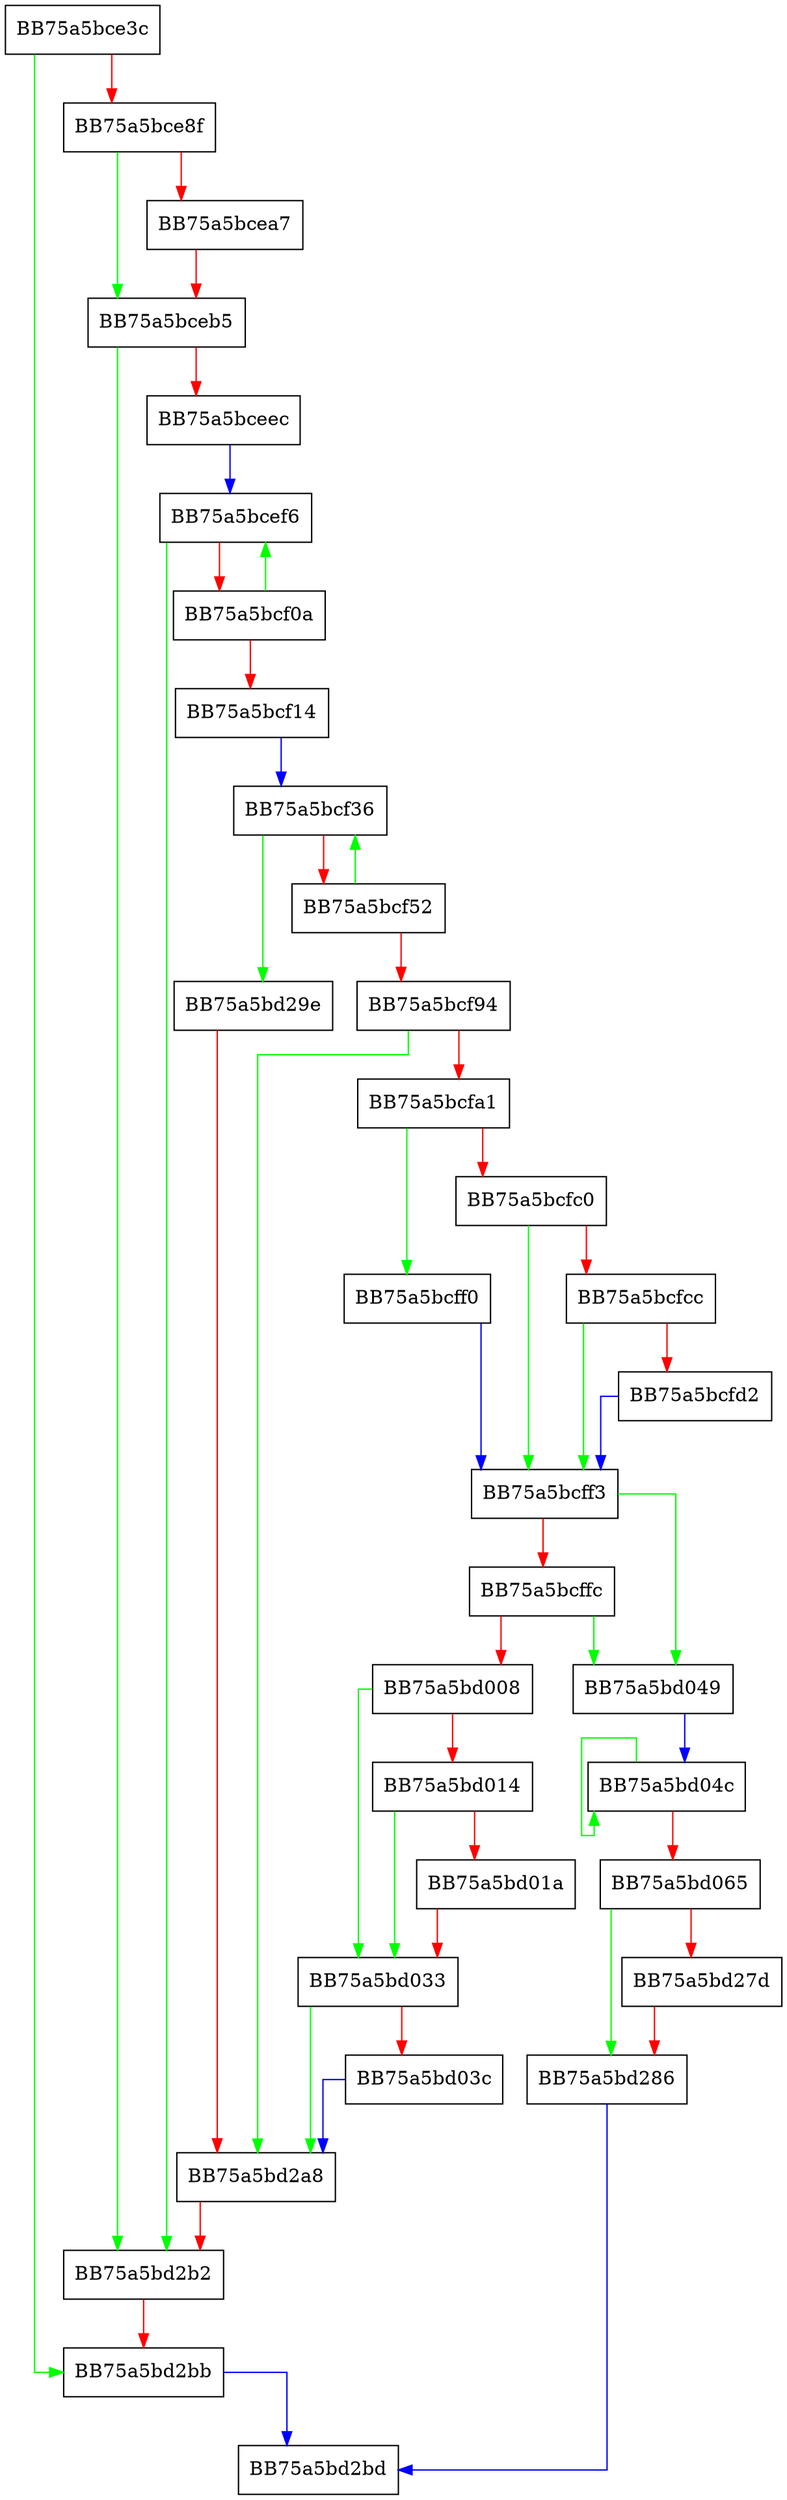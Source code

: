 digraph TestForFileExploit {
  node [shape="box"];
  graph [splines=ortho];
  BB75a5bce3c -> BB75a5bd2bb [color="green"];
  BB75a5bce3c -> BB75a5bce8f [color="red"];
  BB75a5bce8f -> BB75a5bceb5 [color="green"];
  BB75a5bce8f -> BB75a5bcea7 [color="red"];
  BB75a5bcea7 -> BB75a5bceb5 [color="red"];
  BB75a5bceb5 -> BB75a5bd2b2 [color="green"];
  BB75a5bceb5 -> BB75a5bceec [color="red"];
  BB75a5bceec -> BB75a5bcef6 [color="blue"];
  BB75a5bcef6 -> BB75a5bd2b2 [color="green"];
  BB75a5bcef6 -> BB75a5bcf0a [color="red"];
  BB75a5bcf0a -> BB75a5bcef6 [color="green"];
  BB75a5bcf0a -> BB75a5bcf14 [color="red"];
  BB75a5bcf14 -> BB75a5bcf36 [color="blue"];
  BB75a5bcf36 -> BB75a5bd29e [color="green"];
  BB75a5bcf36 -> BB75a5bcf52 [color="red"];
  BB75a5bcf52 -> BB75a5bcf36 [color="green"];
  BB75a5bcf52 -> BB75a5bcf94 [color="red"];
  BB75a5bcf94 -> BB75a5bd2a8 [color="green"];
  BB75a5bcf94 -> BB75a5bcfa1 [color="red"];
  BB75a5bcfa1 -> BB75a5bcff0 [color="green"];
  BB75a5bcfa1 -> BB75a5bcfc0 [color="red"];
  BB75a5bcfc0 -> BB75a5bcff3 [color="green"];
  BB75a5bcfc0 -> BB75a5bcfcc [color="red"];
  BB75a5bcfcc -> BB75a5bcff3 [color="green"];
  BB75a5bcfcc -> BB75a5bcfd2 [color="red"];
  BB75a5bcfd2 -> BB75a5bcff3 [color="blue"];
  BB75a5bcff0 -> BB75a5bcff3 [color="blue"];
  BB75a5bcff3 -> BB75a5bd049 [color="green"];
  BB75a5bcff3 -> BB75a5bcffc [color="red"];
  BB75a5bcffc -> BB75a5bd049 [color="green"];
  BB75a5bcffc -> BB75a5bd008 [color="red"];
  BB75a5bd008 -> BB75a5bd033 [color="green"];
  BB75a5bd008 -> BB75a5bd014 [color="red"];
  BB75a5bd014 -> BB75a5bd033 [color="green"];
  BB75a5bd014 -> BB75a5bd01a [color="red"];
  BB75a5bd01a -> BB75a5bd033 [color="red"];
  BB75a5bd033 -> BB75a5bd2a8 [color="green"];
  BB75a5bd033 -> BB75a5bd03c [color="red"];
  BB75a5bd03c -> BB75a5bd2a8 [color="blue"];
  BB75a5bd049 -> BB75a5bd04c [color="blue"];
  BB75a5bd04c -> BB75a5bd04c [color="green"];
  BB75a5bd04c -> BB75a5bd065 [color="red"];
  BB75a5bd065 -> BB75a5bd286 [color="green"];
  BB75a5bd065 -> BB75a5bd27d [color="red"];
  BB75a5bd27d -> BB75a5bd286 [color="red"];
  BB75a5bd286 -> BB75a5bd2bd [color="blue"];
  BB75a5bd29e -> BB75a5bd2a8 [color="red"];
  BB75a5bd2a8 -> BB75a5bd2b2 [color="red"];
  BB75a5bd2b2 -> BB75a5bd2bb [color="red"];
  BB75a5bd2bb -> BB75a5bd2bd [color="blue"];
}